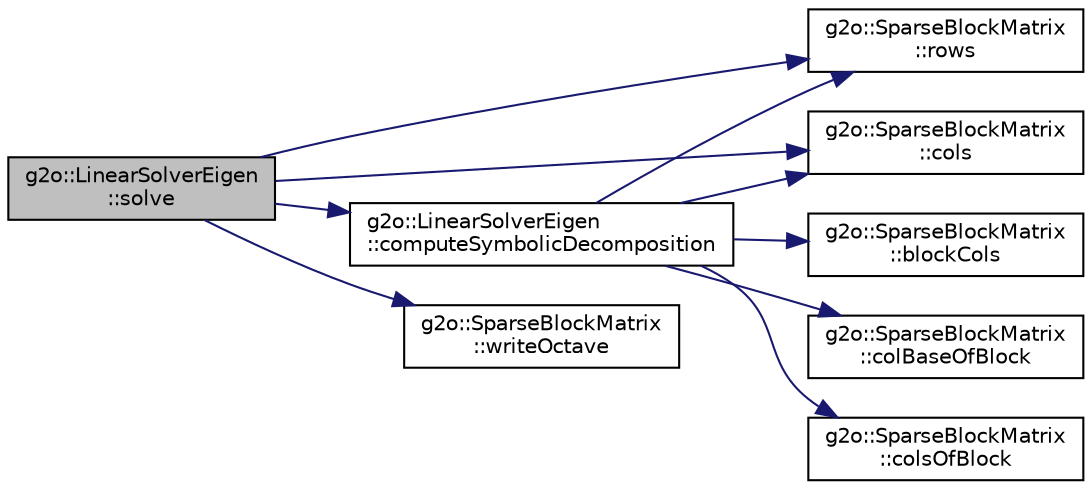 digraph "g2o::LinearSolverEigen::solve"
{
  edge [fontname="Helvetica",fontsize="10",labelfontname="Helvetica",labelfontsize="10"];
  node [fontname="Helvetica",fontsize="10",shape=record];
  rankdir="LR";
  Node10 [label="g2o::LinearSolverEigen\l::solve",height=0.2,width=0.4,color="black", fillcolor="grey75", style="filled", fontcolor="black"];
  Node10 -> Node11 [color="midnightblue",fontsize="10",style="solid",fontname="Helvetica"];
  Node11 [label="g2o::SparseBlockMatrix\l::rows",height=0.2,width=0.4,color="black", fillcolor="white", style="filled",URL="$classg2o_1_1_sparse_block_matrix.html#aaad7b1558369203795419345ee014852",tooltip="rows of the matrix "];
  Node10 -> Node12 [color="midnightblue",fontsize="10",style="solid",fontname="Helvetica"];
  Node12 [label="g2o::SparseBlockMatrix\l::cols",height=0.2,width=0.4,color="black", fillcolor="white", style="filled",URL="$classg2o_1_1_sparse_block_matrix.html#ac9dfcc991976a6c21dcbed961f06282d",tooltip="columns of the matrix "];
  Node10 -> Node13 [color="midnightblue",fontsize="10",style="solid",fontname="Helvetica"];
  Node13 [label="g2o::LinearSolverEigen\l::computeSymbolicDecomposition",height=0.2,width=0.4,color="black", fillcolor="white", style="filled",URL="$classg2o_1_1_linear_solver_eigen.html#a12307526d419d194620e982d8c683767"];
  Node13 -> Node14 [color="midnightblue",fontsize="10",style="solid",fontname="Helvetica"];
  Node14 [label="g2o::SparseBlockMatrix\l::blockCols",height=0.2,width=0.4,color="black", fillcolor="white", style="filled",URL="$classg2o_1_1_sparse_block_matrix.html#ab818f8923b845d08a38e8de1145fbb65",tooltip="the block matrices per block-column "];
  Node13 -> Node11 [color="midnightblue",fontsize="10",style="solid",fontname="Helvetica"];
  Node13 -> Node12 [color="midnightblue",fontsize="10",style="solid",fontname="Helvetica"];
  Node13 -> Node15 [color="midnightblue",fontsize="10",style="solid",fontname="Helvetica"];
  Node15 [label="g2o::SparseBlockMatrix\l::colBaseOfBlock",height=0.2,width=0.4,color="black", fillcolor="white", style="filled",URL="$classg2o_1_1_sparse_block_matrix.html#a502857f0a792ad37055964705a983590",tooltip="where does the col at block-col r starts? "];
  Node13 -> Node16 [color="midnightblue",fontsize="10",style="solid",fontname="Helvetica"];
  Node16 [label="g2o::SparseBlockMatrix\l::colsOfBlock",height=0.2,width=0.4,color="black", fillcolor="white", style="filled",URL="$classg2o_1_1_sparse_block_matrix.html#afe3ef87aecd7a76eab27e91131dbe0c1",tooltip="how many cols does the block at block-col c has? "];
  Node10 -> Node17 [color="midnightblue",fontsize="10",style="solid",fontname="Helvetica"];
  Node17 [label="g2o::SparseBlockMatrix\l::writeOctave",height=0.2,width=0.4,color="black", fillcolor="white", style="filled",URL="$classg2o_1_1_sparse_block_matrix.html#a21725f29b3f1bbc4e4ba77ee3f960ddc"];
}
